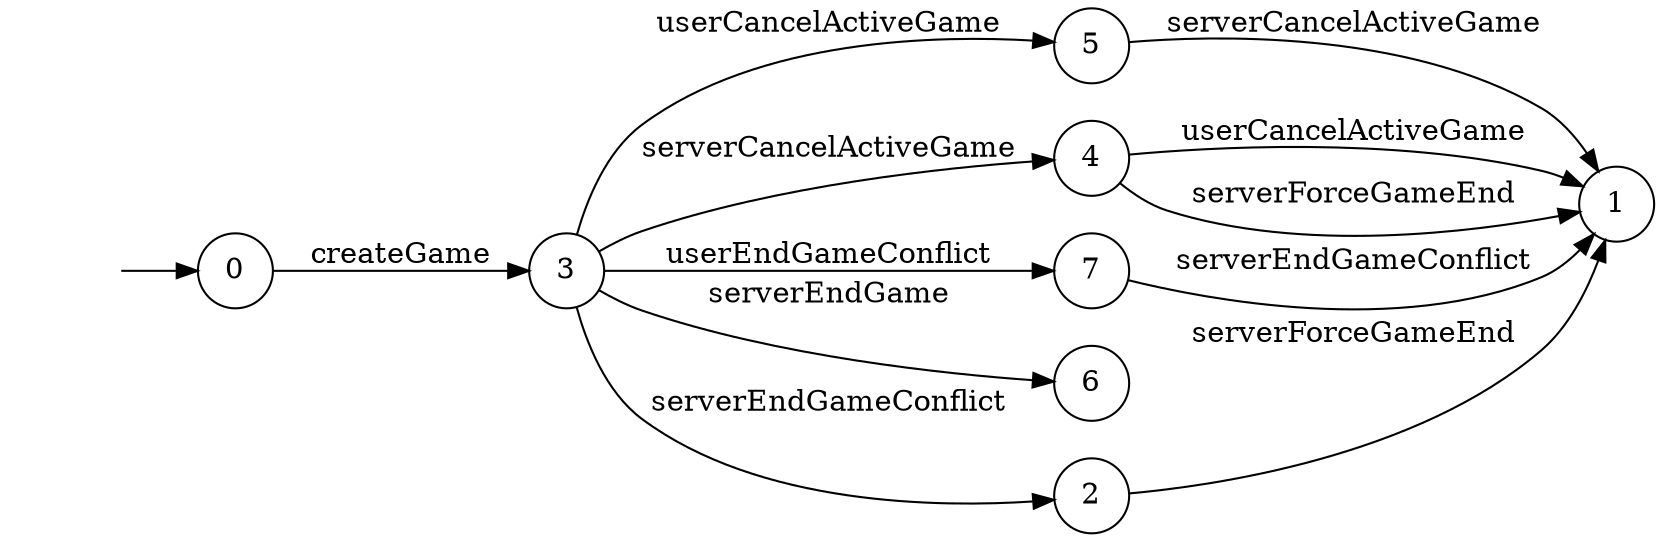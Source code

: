 digraph "/home/liuye/Project/InvConPlus/Dapp-Automata-data/result//gamechannel-fix/0x7e0178e1720e8b3a52086a23187947f35b6f3fc4/GameChannel/FSM-6" {
	graph [rankdir=LR]
	"" [label="" shape=plaintext]
	3 [label=3 shape=circle]
	5 [label=5 shape=circle]
	4 [label=4 shape=circle]
	7 [label=7 shape=circle]
	6 [label=6 shape=circle]
	0 [label=0 shape=circle]
	1 [label=1 shape=circle]
	2 [label=2 shape=circle]
	"" -> 0 [label=""]
	0 -> 3 [label=createGame]
	3 -> 6 [label=serverEndGame]
	3 -> 5 [label=userCancelActiveGame]
	3 -> 4 [label=serverCancelActiveGame]
	3 -> 7 [label=userEndGameConflict]
	3 -> 2 [label=serverEndGameConflict]
	2 -> 1 [label=serverForceGameEnd]
	7 -> 1 [label=serverEndGameConflict]
	4 -> 1 [label=userCancelActiveGame]
	4 -> 1 [label=serverForceGameEnd]
	5 -> 1 [label=serverCancelActiveGame]
}
